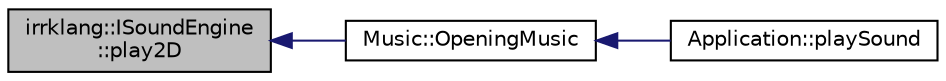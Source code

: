 digraph "irrklang::ISoundEngine::play2D"
{
  bgcolor="transparent";
  edge [fontname="Helvetica",fontsize="10",labelfontname="Helvetica",labelfontsize="10"];
  node [fontname="Helvetica",fontsize="10",shape=record];
  rankdir="LR";
  Node1 [label="irrklang::ISoundEngine\l::play2D",height=0.2,width=0.4,color="black", fillcolor="grey75", style="filled", fontcolor="black"];
  Node1 -> Node2 [dir="back",color="midnightblue",fontsize="10",style="solid",fontname="Helvetica"];
  Node2 [label="Music::OpeningMusic",height=0.2,width=0.4,color="black",URL="$classMusic.html#a3f78d938063364faad5374958191cabf"];
  Node2 -> Node3 [dir="back",color="midnightblue",fontsize="10",style="solid",fontname="Helvetica"];
  Node3 [label="Application::playSound",height=0.2,width=0.4,color="black",URL="$classApplication.html#a109b65d784f90f3abe16eaa1b78964c6"];
}
